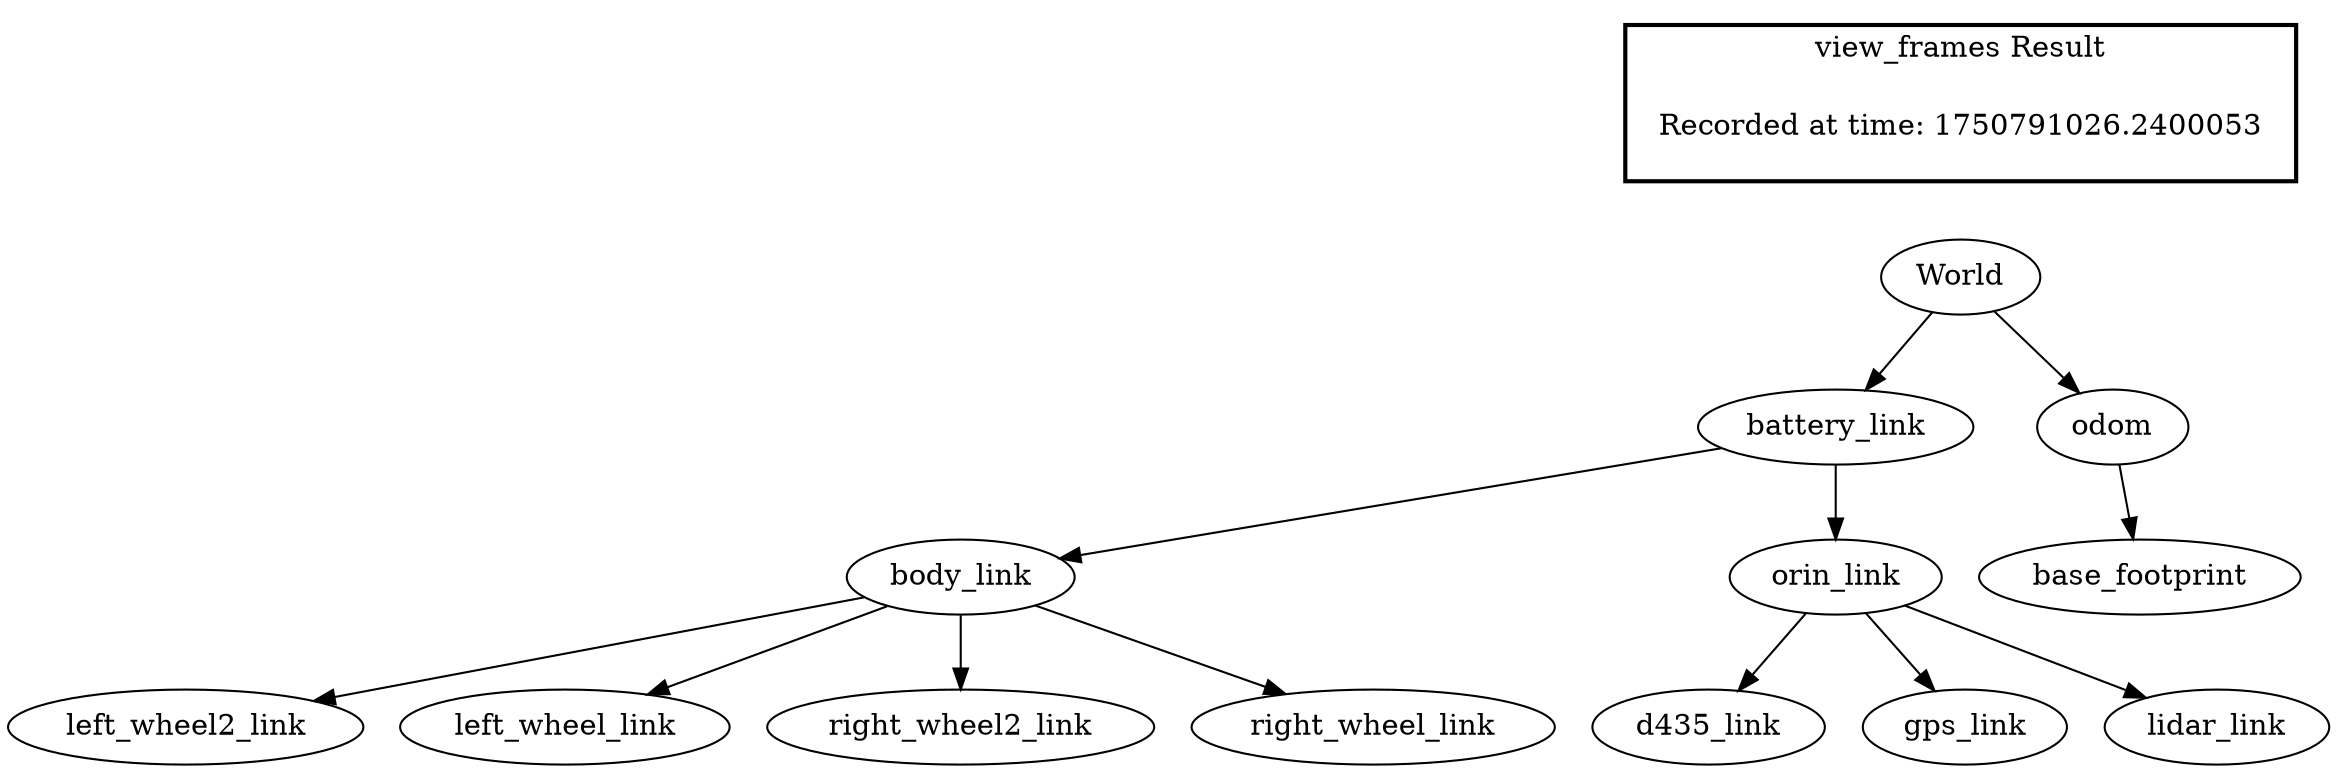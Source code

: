 digraph G {
"World" -> "battery_link";
"battery_link" -> "body_link";
"battery_link" -> "orin_link";
"body_link" -> "left_wheel2_link";
"body_link" -> "left_wheel_link";
"body_link" -> "right_wheel2_link";
"body_link" -> "right_wheel_link";
"orin_link" -> "d435_link";
"orin_link" -> "gps_link";
"orin_link" -> "lidar_link";
"World" -> "odom";
"odom" -> "base_footprint";
edge [style=invis];
 subgraph cluster_legend { style=bold; color=black; label ="view_frames Result";
"Recorded at time: 1750791026.2400053"[ shape=plaintext ] ;
}->"World";
}